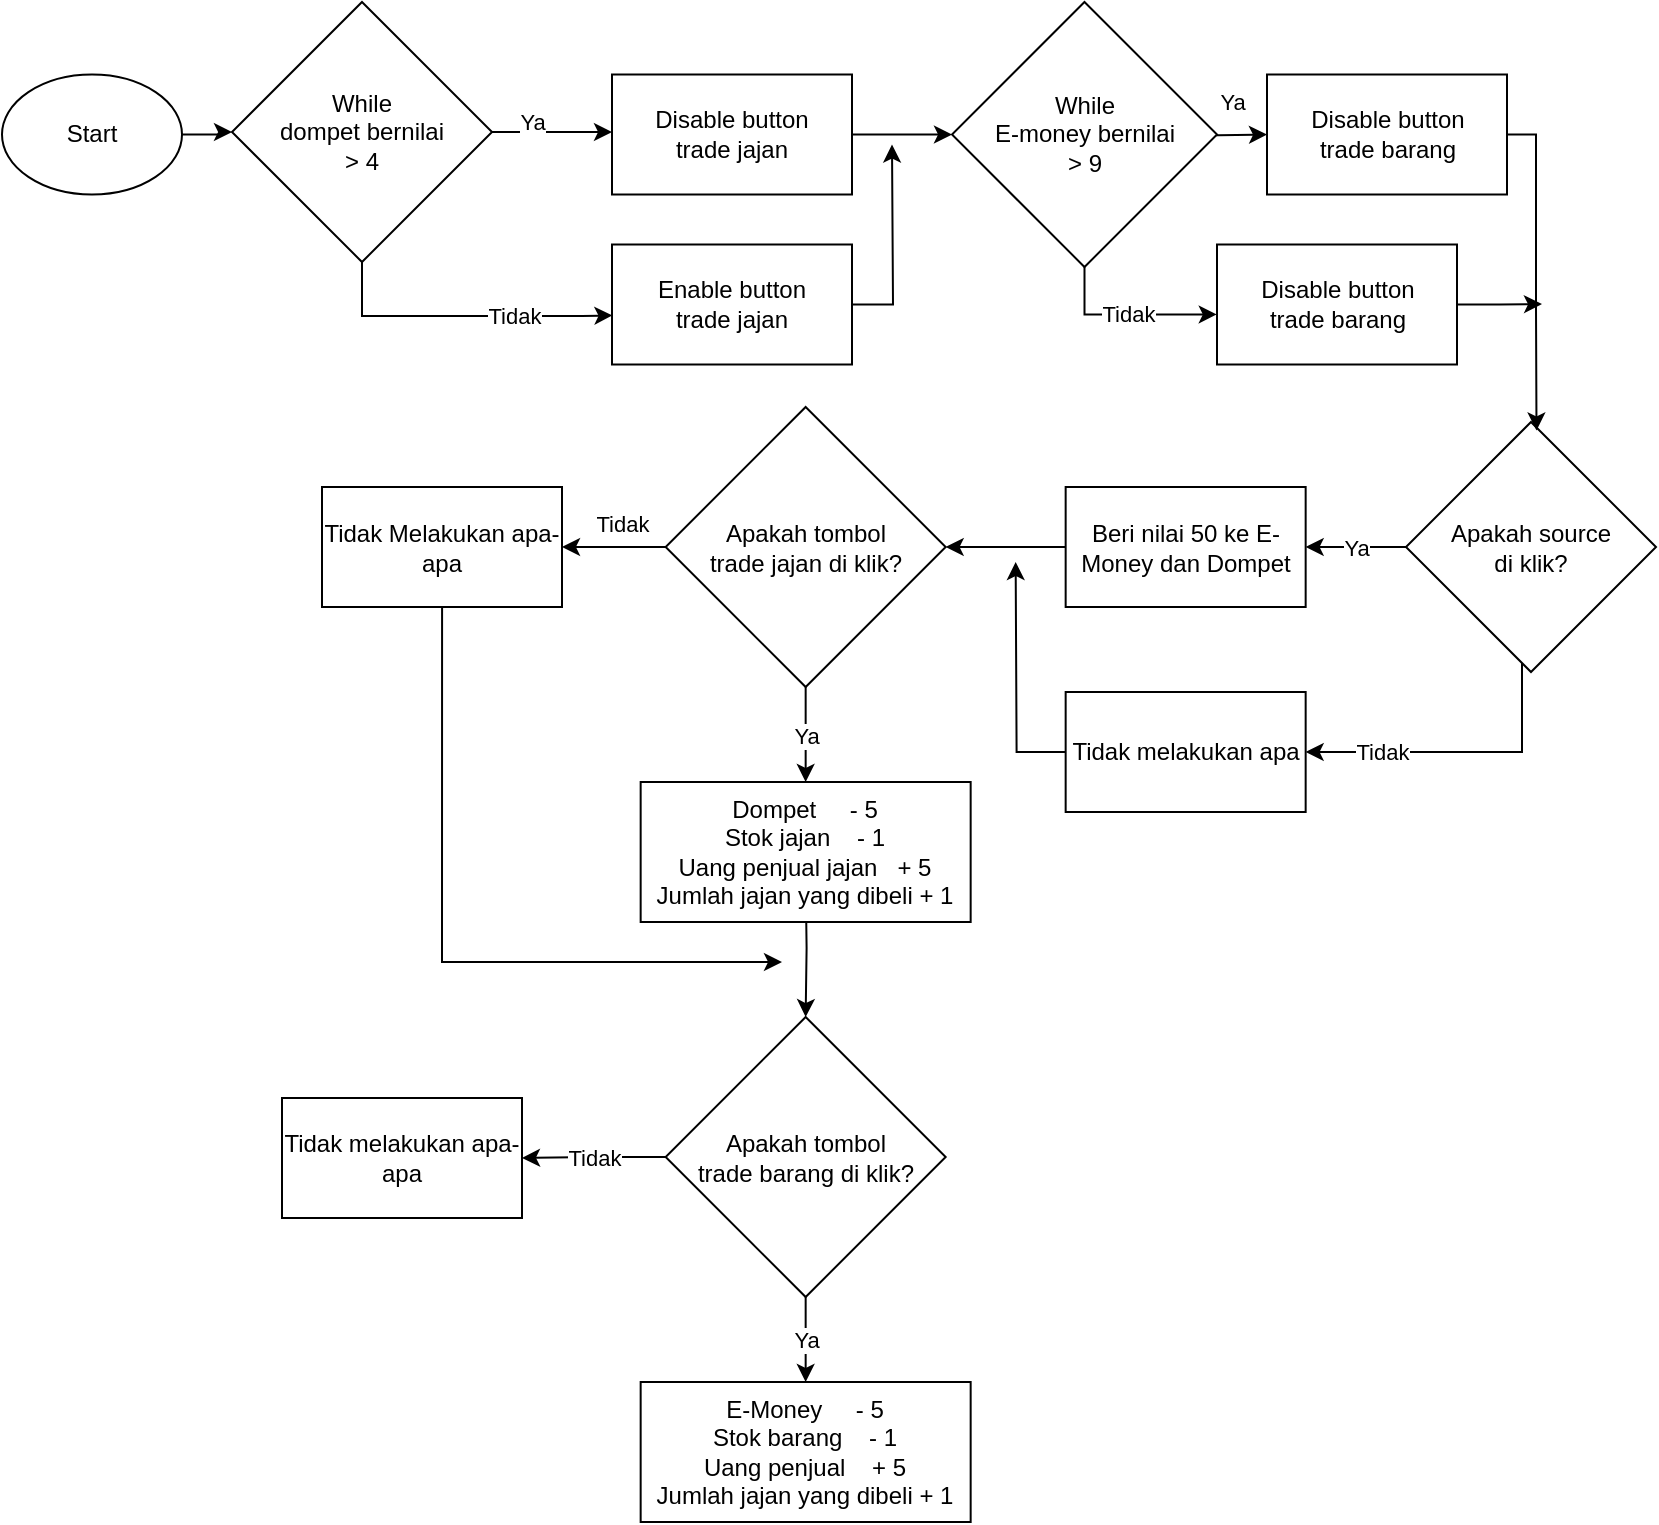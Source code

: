 <mxfile version="17.4.5" type="github">
  <diagram id="C5RBs43oDa-KdzZeNtuy" name="Page-1">
    <mxGraphModel dx="862" dy="465" grid="1" gridSize="10" guides="1" tooltips="1" connect="1" arrows="1" fold="1" page="1" pageScale="1" pageWidth="827" pageHeight="1169" math="0" shadow="0">
      <root>
        <mxCell id="WIyWlLk6GJQsqaUBKTNV-0" />
        <mxCell id="WIyWlLk6GJQsqaUBKTNV-1" parent="WIyWlLk6GJQsqaUBKTNV-0" />
        <mxCell id="Z7cNQyEQPVKTYNyqZmgP-8" style="edgeStyle=orthogonalEdgeStyle;rounded=0;orthogonalLoop=1;jettySize=auto;html=1;entryX=1;entryY=0.5;entryDx=0;entryDy=0;" edge="1" parent="WIyWlLk6GJQsqaUBKTNV-1" source="Z7cNQyEQPVKTYNyqZmgP-0" target="Z7cNQyEQPVKTYNyqZmgP-10">
          <mxGeometry relative="1" as="geometry">
            <mxPoint x="764.94" y="410" as="targetPoint" />
            <Array as="points">
              <mxPoint x="760" y="385" />
            </Array>
          </mxGeometry>
        </mxCell>
        <mxCell id="Z7cNQyEQPVKTYNyqZmgP-34" value="Tidak" style="edgeLabel;html=1;align=center;verticalAlign=middle;resizable=0;points=[];" vertex="1" connectable="0" parent="Z7cNQyEQPVKTYNyqZmgP-8">
          <mxGeometry x="0.498" relative="1" as="geometry">
            <mxPoint as="offset" />
          </mxGeometry>
        </mxCell>
        <mxCell id="Z7cNQyEQPVKTYNyqZmgP-33" value="Ya" style="edgeStyle=orthogonalEdgeStyle;rounded=0;orthogonalLoop=1;jettySize=auto;html=1;entryX=1;entryY=0.5;entryDx=0;entryDy=0;" edge="1" parent="WIyWlLk6GJQsqaUBKTNV-1" source="Z7cNQyEQPVKTYNyqZmgP-0" target="Z7cNQyEQPVKTYNyqZmgP-11">
          <mxGeometry relative="1" as="geometry" />
        </mxCell>
        <mxCell id="Z7cNQyEQPVKTYNyqZmgP-0" value="Apakah source &lt;br&gt;di klik?" style="rhombus;whiteSpace=wrap;html=1;" vertex="1" parent="WIyWlLk6GJQsqaUBKTNV-1">
          <mxGeometry x="702" y="220" width="125" height="125" as="geometry" />
        </mxCell>
        <mxCell id="Z7cNQyEQPVKTYNyqZmgP-38" style="edgeStyle=orthogonalEdgeStyle;rounded=0;orthogonalLoop=1;jettySize=auto;html=1;entryX=0;entryY=0.5;entryDx=0;entryDy=0;" edge="1" parent="WIyWlLk6GJQsqaUBKTNV-1" source="Z7cNQyEQPVKTYNyqZmgP-4" target="Z7cNQyEQPVKTYNyqZmgP-12">
          <mxGeometry relative="1" as="geometry" />
        </mxCell>
        <mxCell id="Z7cNQyEQPVKTYNyqZmgP-4" value="Start" style="ellipse;whiteSpace=wrap;html=1;" vertex="1" parent="WIyWlLk6GJQsqaUBKTNV-1">
          <mxGeometry y="46.25" width="90" height="60" as="geometry" />
        </mxCell>
        <mxCell id="Z7cNQyEQPVKTYNyqZmgP-41" style="edgeStyle=orthogonalEdgeStyle;rounded=0;orthogonalLoop=1;jettySize=auto;html=1;" edge="1" parent="WIyWlLk6GJQsqaUBKTNV-1" source="Z7cNQyEQPVKTYNyqZmgP-10">
          <mxGeometry relative="1" as="geometry">
            <mxPoint x="506.83" y="290" as="targetPoint" />
          </mxGeometry>
        </mxCell>
        <mxCell id="Z7cNQyEQPVKTYNyqZmgP-10" value="Tidak melakukan apa" style="rounded=0;whiteSpace=wrap;html=1;" vertex="1" parent="WIyWlLk6GJQsqaUBKTNV-1">
          <mxGeometry x="531.83" y="355" width="120" height="60" as="geometry" />
        </mxCell>
        <mxCell id="Z7cNQyEQPVKTYNyqZmgP-40" style="edgeStyle=orthogonalEdgeStyle;rounded=0;orthogonalLoop=1;jettySize=auto;html=1;" edge="1" parent="WIyWlLk6GJQsqaUBKTNV-1" source="Z7cNQyEQPVKTYNyqZmgP-11" target="Z7cNQyEQPVKTYNyqZmgP-39">
          <mxGeometry relative="1" as="geometry" />
        </mxCell>
        <mxCell id="Z7cNQyEQPVKTYNyqZmgP-11" value="Beri nilai 50 ke E-Money dan Dompet" style="rounded=0;whiteSpace=wrap;html=1;" vertex="1" parent="WIyWlLk6GJQsqaUBKTNV-1">
          <mxGeometry x="531.83" y="252.5" width="120" height="60" as="geometry" />
        </mxCell>
        <mxCell id="Z7cNQyEQPVKTYNyqZmgP-14" value="Ya" style="edgeStyle=orthogonalEdgeStyle;rounded=0;orthogonalLoop=1;jettySize=auto;html=1;" edge="1" parent="WIyWlLk6GJQsqaUBKTNV-1" source="Z7cNQyEQPVKTYNyqZmgP-12" target="Z7cNQyEQPVKTYNyqZmgP-16">
          <mxGeometry x="-0.333" y="5" relative="1" as="geometry">
            <mxPoint x="325" y="75" as="targetPoint" />
            <Array as="points">
              <mxPoint x="285" y="75" />
              <mxPoint x="285" y="75" />
            </Array>
            <mxPoint as="offset" />
          </mxGeometry>
        </mxCell>
        <mxCell id="Z7cNQyEQPVKTYNyqZmgP-22" value="Tidak" style="edgeStyle=orthogonalEdgeStyle;rounded=0;orthogonalLoop=1;jettySize=auto;html=1;entryX=0.002;entryY=0.591;entryDx=0;entryDy=0;entryPerimeter=0;" edge="1" parent="WIyWlLk6GJQsqaUBKTNV-1" source="Z7cNQyEQPVKTYNyqZmgP-12" target="Z7cNQyEQPVKTYNyqZmgP-20">
          <mxGeometry x="0.348" relative="1" as="geometry">
            <Array as="points">
              <mxPoint x="180" y="167" />
              <mxPoint x="290" y="167" />
            </Array>
            <mxPoint as="offset" />
          </mxGeometry>
        </mxCell>
        <mxCell id="Z7cNQyEQPVKTYNyqZmgP-12" value="While&lt;br&gt;dompet bernilai &lt;br&gt;&amp;gt; 4" style="rhombus;whiteSpace=wrap;html=1;" vertex="1" parent="WIyWlLk6GJQsqaUBKTNV-1">
          <mxGeometry x="115" y="10" width="130" height="130" as="geometry" />
        </mxCell>
        <mxCell id="Z7cNQyEQPVKTYNyqZmgP-17" value="Ya" style="edgeStyle=orthogonalEdgeStyle;rounded=0;orthogonalLoop=1;jettySize=auto;html=1;entryX=0;entryY=0.5;entryDx=0;entryDy=0;" edge="1" parent="WIyWlLk6GJQsqaUBKTNV-1" target="Z7cNQyEQPVKTYNyqZmgP-25">
          <mxGeometry x="0.481" y="16" relative="1" as="geometry">
            <mxPoint x="642.5" y="76.25" as="targetPoint" />
            <mxPoint x="565" y="76.25" as="sourcePoint" />
            <mxPoint as="offset" />
          </mxGeometry>
        </mxCell>
        <mxCell id="Z7cNQyEQPVKTYNyqZmgP-28" value="Tidak" style="edgeStyle=orthogonalEdgeStyle;rounded=0;orthogonalLoop=1;jettySize=auto;html=1;entryX=-0.001;entryY=0.583;entryDx=0;entryDy=0;entryPerimeter=0;" edge="1" parent="WIyWlLk6GJQsqaUBKTNV-1" source="Z7cNQyEQPVKTYNyqZmgP-15" target="Z7cNQyEQPVKTYNyqZmgP-27">
          <mxGeometry relative="1" as="geometry">
            <Array as="points">
              <mxPoint x="541" y="166.25" />
            </Array>
          </mxGeometry>
        </mxCell>
        <mxCell id="Z7cNQyEQPVKTYNyqZmgP-15" value="While&lt;br&gt;E-money bernilai &lt;br&gt;&amp;gt; 9" style="rhombus;whiteSpace=wrap;html=1;" vertex="1" parent="WIyWlLk6GJQsqaUBKTNV-1">
          <mxGeometry x="475" y="10" width="132.5" height="132.5" as="geometry" />
        </mxCell>
        <mxCell id="Z7cNQyEQPVKTYNyqZmgP-23" style="edgeStyle=orthogonalEdgeStyle;rounded=0;orthogonalLoop=1;jettySize=auto;html=1;entryX=0;entryY=0.5;entryDx=0;entryDy=0;" edge="1" parent="WIyWlLk6GJQsqaUBKTNV-1" source="Z7cNQyEQPVKTYNyqZmgP-16" target="Z7cNQyEQPVKTYNyqZmgP-15">
          <mxGeometry relative="1" as="geometry" />
        </mxCell>
        <mxCell id="Z7cNQyEQPVKTYNyqZmgP-16" value="Disable button &lt;br&gt;trade jajan" style="rounded=0;whiteSpace=wrap;html=1;" vertex="1" parent="WIyWlLk6GJQsqaUBKTNV-1">
          <mxGeometry x="305" y="46.25" width="120" height="60" as="geometry" />
        </mxCell>
        <mxCell id="Z7cNQyEQPVKTYNyqZmgP-24" style="edgeStyle=orthogonalEdgeStyle;rounded=0;orthogonalLoop=1;jettySize=auto;html=1;" edge="1" parent="WIyWlLk6GJQsqaUBKTNV-1" source="Z7cNQyEQPVKTYNyqZmgP-20">
          <mxGeometry relative="1" as="geometry">
            <mxPoint x="445" y="81.25" as="targetPoint" />
          </mxGeometry>
        </mxCell>
        <mxCell id="Z7cNQyEQPVKTYNyqZmgP-20" value="Enable button&lt;br&gt;trade jajan" style="rounded=0;whiteSpace=wrap;html=1;" vertex="1" parent="WIyWlLk6GJQsqaUBKTNV-1">
          <mxGeometry x="305" y="131.25" width="120" height="60" as="geometry" />
        </mxCell>
        <mxCell id="Z7cNQyEQPVKTYNyqZmgP-35" style="edgeStyle=orthogonalEdgeStyle;rounded=0;orthogonalLoop=1;jettySize=auto;html=1;entryX=0.522;entryY=0.034;entryDx=0;entryDy=0;entryPerimeter=0;" edge="1" parent="WIyWlLk6GJQsqaUBKTNV-1" source="Z7cNQyEQPVKTYNyqZmgP-25" target="Z7cNQyEQPVKTYNyqZmgP-0">
          <mxGeometry relative="1" as="geometry">
            <Array as="points">
              <mxPoint x="767" y="76" />
              <mxPoint x="767" y="163" />
            </Array>
          </mxGeometry>
        </mxCell>
        <mxCell id="Z7cNQyEQPVKTYNyqZmgP-25" value="Disable button &lt;br&gt;trade barang" style="rounded=0;whiteSpace=wrap;html=1;" vertex="1" parent="WIyWlLk6GJQsqaUBKTNV-1">
          <mxGeometry x="632.5" y="46.25" width="120" height="60" as="geometry" />
        </mxCell>
        <mxCell id="Z7cNQyEQPVKTYNyqZmgP-36" style="edgeStyle=orthogonalEdgeStyle;rounded=0;orthogonalLoop=1;jettySize=auto;html=1;" edge="1" parent="WIyWlLk6GJQsqaUBKTNV-1" source="Z7cNQyEQPVKTYNyqZmgP-27">
          <mxGeometry relative="1" as="geometry">
            <mxPoint x="770" y="161" as="targetPoint" />
          </mxGeometry>
        </mxCell>
        <mxCell id="Z7cNQyEQPVKTYNyqZmgP-27" value="Disable button &lt;br&gt;trade barang" style="rounded=0;whiteSpace=wrap;html=1;" vertex="1" parent="WIyWlLk6GJQsqaUBKTNV-1">
          <mxGeometry x="607.5" y="131.25" width="120" height="60" as="geometry" />
        </mxCell>
        <mxCell id="Z7cNQyEQPVKTYNyqZmgP-42" value="Ya" style="edgeStyle=orthogonalEdgeStyle;rounded=0;orthogonalLoop=1;jettySize=auto;html=1;entryX=0.5;entryY=0;entryDx=0;entryDy=0;" edge="1" parent="WIyWlLk6GJQsqaUBKTNV-1" source="Z7cNQyEQPVKTYNyqZmgP-39" target="Z7cNQyEQPVKTYNyqZmgP-43">
          <mxGeometry relative="1" as="geometry">
            <mxPoint x="401.83" y="410" as="targetPoint" />
          </mxGeometry>
        </mxCell>
        <mxCell id="Z7cNQyEQPVKTYNyqZmgP-44" value="Tidak" style="edgeStyle=orthogonalEdgeStyle;rounded=0;orthogonalLoop=1;jettySize=auto;html=1;entryX=1;entryY=0.5;entryDx=0;entryDy=0;" edge="1" parent="WIyWlLk6GJQsqaUBKTNV-1" source="Z7cNQyEQPVKTYNyqZmgP-39" target="Z7cNQyEQPVKTYNyqZmgP-48">
          <mxGeometry x="-0.158" y="-13" relative="1" as="geometry">
            <mxPoint x="280" y="282.5" as="targetPoint" />
            <mxPoint y="1" as="offset" />
          </mxGeometry>
        </mxCell>
        <mxCell id="Z7cNQyEQPVKTYNyqZmgP-39" value="Apakah tombol &lt;br&gt;trade jajan di klik?" style="rhombus;whiteSpace=wrap;html=1;" vertex="1" parent="WIyWlLk6GJQsqaUBKTNV-1">
          <mxGeometry x="331.83" y="212.5" width="140" height="140" as="geometry" />
        </mxCell>
        <mxCell id="Z7cNQyEQPVKTYNyqZmgP-53" style="edgeStyle=orthogonalEdgeStyle;rounded=0;orthogonalLoop=1;jettySize=auto;html=1;entryX=0.5;entryY=0;entryDx=0;entryDy=0;" edge="1" parent="WIyWlLk6GJQsqaUBKTNV-1" target="Z7cNQyEQPVKTYNyqZmgP-52">
          <mxGeometry relative="1" as="geometry">
            <mxPoint x="401.83" y="447.5" as="sourcePoint" />
          </mxGeometry>
        </mxCell>
        <mxCell id="Z7cNQyEQPVKTYNyqZmgP-43" value="Dompet &lt;span style=&quot;white-space: pre&quot;&gt;	&lt;/span&gt;&lt;span style=&quot;white-space: pre&quot;&gt;	&lt;span style=&quot;white-space: pre&quot;&gt;	&lt;/span&gt;&lt;span style=&quot;white-space: pre&quot;&gt;	&lt;/span&gt;&lt;/span&gt;- 5&lt;br&gt;Stok jajan &lt;span style=&quot;white-space: pre&quot;&gt;	&lt;span style=&quot;white-space: pre&quot;&gt;	&lt;/span&gt;&lt;span style=&quot;white-space: pre&quot;&gt;	&lt;/span&gt;&lt;/span&gt;- 1&lt;br&gt;Uang penjual jajan &lt;span style=&quot;white-space: pre&quot;&gt;	&lt;/span&gt;&lt;span style=&quot;white-space: pre&quot;&gt;	&lt;/span&gt;+ 5&lt;br&gt;Jumlah jajan yang dibeli + 1" style="rounded=0;whiteSpace=wrap;html=1;" vertex="1" parent="WIyWlLk6GJQsqaUBKTNV-1">
          <mxGeometry x="319.33" y="400" width="165" height="70" as="geometry" />
        </mxCell>
        <mxCell id="Z7cNQyEQPVKTYNyqZmgP-54" style="edgeStyle=orthogonalEdgeStyle;rounded=0;orthogonalLoop=1;jettySize=auto;html=1;" edge="1" parent="WIyWlLk6GJQsqaUBKTNV-1">
          <mxGeometry relative="1" as="geometry">
            <mxPoint x="390" y="490" as="targetPoint" />
            <mxPoint x="220.043" y="290" as="sourcePoint" />
            <Array as="points">
              <mxPoint x="220" y="490" />
            </Array>
          </mxGeometry>
        </mxCell>
        <mxCell id="Z7cNQyEQPVKTYNyqZmgP-48" value="Tidak Melakukan apa-apa" style="rounded=0;whiteSpace=wrap;html=1;" vertex="1" parent="WIyWlLk6GJQsqaUBKTNV-1">
          <mxGeometry x="160" y="252.5" width="120" height="60" as="geometry" />
        </mxCell>
        <mxCell id="Z7cNQyEQPVKTYNyqZmgP-57" value="Ya" style="edgeStyle=orthogonalEdgeStyle;rounded=0;orthogonalLoop=1;jettySize=auto;html=1;entryX=0.5;entryY=0;entryDx=0;entryDy=0;" edge="1" parent="WIyWlLk6GJQsqaUBKTNV-1" source="Z7cNQyEQPVKTYNyqZmgP-52" target="Z7cNQyEQPVKTYNyqZmgP-56">
          <mxGeometry relative="1" as="geometry" />
        </mxCell>
        <mxCell id="Z7cNQyEQPVKTYNyqZmgP-59" value="Tidak" style="edgeStyle=orthogonalEdgeStyle;rounded=0;orthogonalLoop=1;jettySize=auto;html=1;entryX=1;entryY=0.5;entryDx=0;entryDy=0;" edge="1" parent="WIyWlLk6GJQsqaUBKTNV-1" source="Z7cNQyEQPVKTYNyqZmgP-52" target="Z7cNQyEQPVKTYNyqZmgP-58">
          <mxGeometry relative="1" as="geometry" />
        </mxCell>
        <mxCell id="Z7cNQyEQPVKTYNyqZmgP-52" value="Apakah tombol &lt;br&gt;trade barang di klik?" style="rhombus;whiteSpace=wrap;html=1;" vertex="1" parent="WIyWlLk6GJQsqaUBKTNV-1">
          <mxGeometry x="331.83" y="517.5" width="140" height="140" as="geometry" />
        </mxCell>
        <mxCell id="Z7cNQyEQPVKTYNyqZmgP-56" value="E-Money &lt;span style=&quot;white-space: pre&quot;&gt;	&lt;/span&gt;&lt;span style=&quot;white-space: pre&quot;&gt;	&lt;/span&gt;&lt;span style=&quot;white-space: pre&quot;&gt;	&lt;/span&gt;&lt;span style=&quot;white-space: pre&quot;&gt;	&lt;/span&gt;- 5&lt;br&gt;Stok barang &lt;span style=&quot;white-space: pre&quot;&gt;	&lt;/span&gt;&lt;span style=&quot;white-space: pre&quot;&gt;	&lt;/span&gt;&lt;span style=&quot;white-space: pre&quot;&gt;	&lt;/span&gt;- 1&lt;br&gt;Uang penjual &lt;span style=&quot;white-space: pre&quot;&gt;	&lt;/span&gt;&lt;span style=&quot;white-space: pre&quot;&gt;	&lt;/span&gt;&lt;span style=&quot;white-space: pre&quot;&gt;	&lt;/span&gt;+ 5&lt;br&gt;Jumlah jajan yang dibeli + 1" style="rounded=0;whiteSpace=wrap;html=1;" vertex="1" parent="WIyWlLk6GJQsqaUBKTNV-1">
          <mxGeometry x="319.33" y="700" width="165" height="70" as="geometry" />
        </mxCell>
        <mxCell id="Z7cNQyEQPVKTYNyqZmgP-58" value="Tidak melakukan apa-apa" style="rounded=0;whiteSpace=wrap;html=1;" vertex="1" parent="WIyWlLk6GJQsqaUBKTNV-1">
          <mxGeometry x="140" y="558" width="120" height="60" as="geometry" />
        </mxCell>
      </root>
    </mxGraphModel>
  </diagram>
</mxfile>
